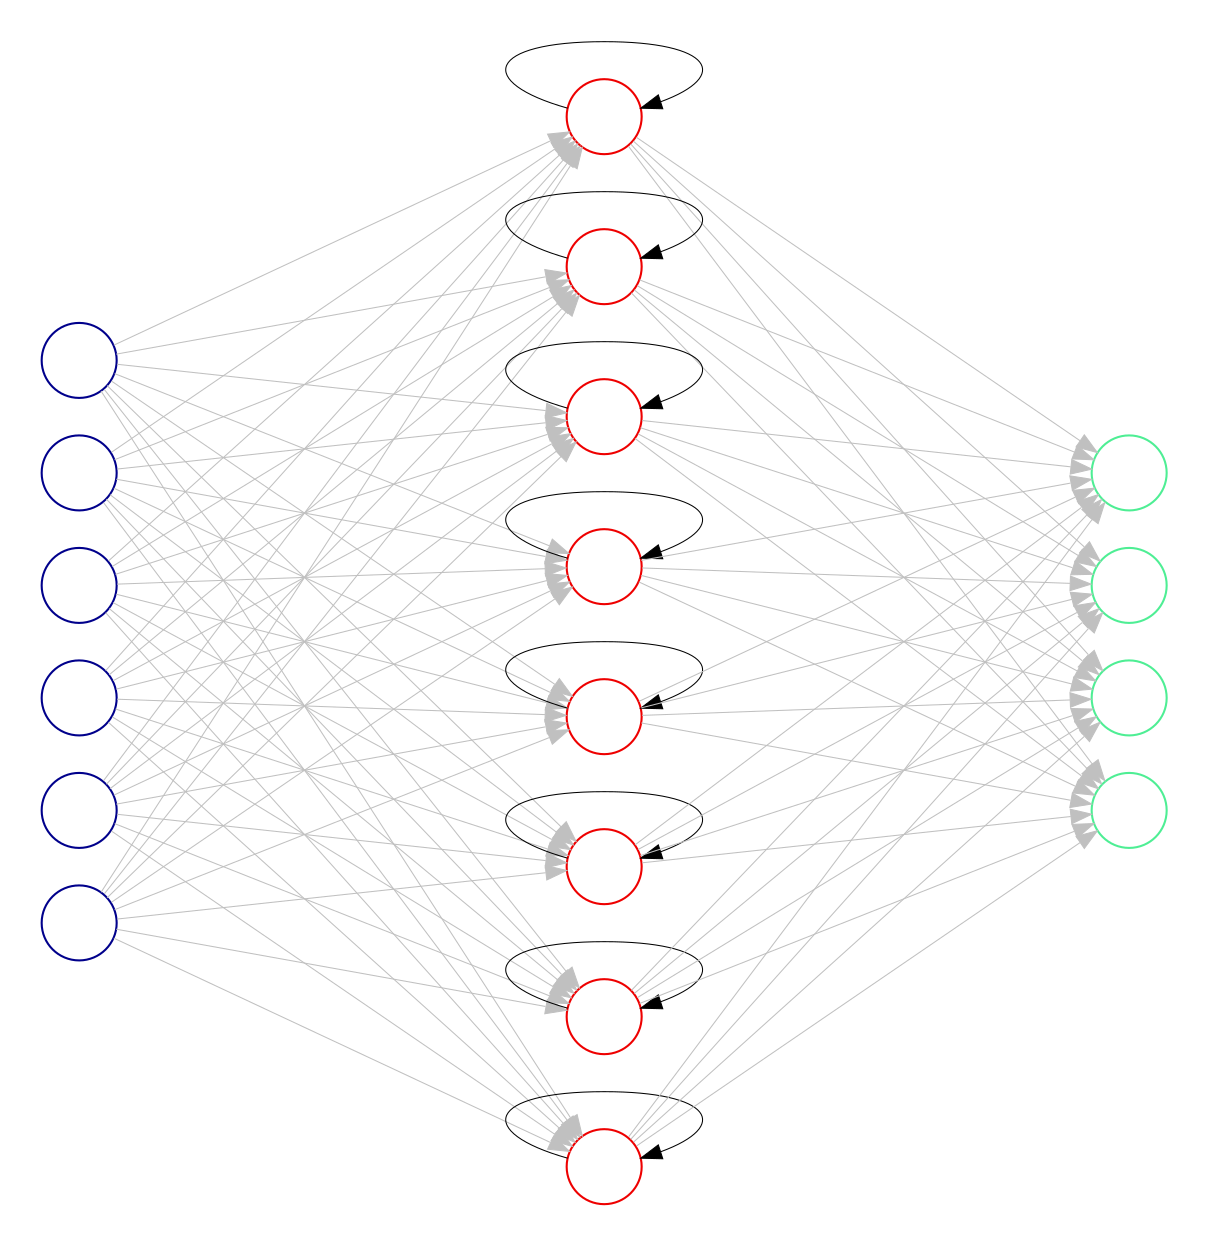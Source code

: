 digraph G {

        rankdir=LR
        ranksep="3.0"
	splines=line
        
        node [fixedsize=true, label=""];
        edge [penwidth="0.5", color="grey"];

        subgraph cluster_0 {
		color=white;
		node [style=solid,color=blue4, shape=circle];
		x1 x2 x3 x4 x5 x6;
		// label = "layer 1 (Input layer)";
	}

	subgraph cluster_1 {
		color=white;
		node [style=solid,color=red2, shape=circle];
		a1 a2 a3 a4 a5 a6 a7 a8;
		// label = "layer 2 (hidden layer)";
	}

//subgraph cluster_2 {
//	color=white;
//	node [style=solid,color=red2, shape=circle];
//	b1 b2 b3 b4 b5 b6 b7 b8;
//	// label = "layer 2 (hidden layer)";
//}
//
//subgraph cluster_3 {
//	color=white;
//	node [style=solid,color=red2, shape=circle];
//	c1 c2 c3 c4 c5 c6 c7 c8;
//	// label = "layer 2 (hidden layer)";
//}
	subgraph cluster_6 {
		color=white;
		node [style=solid,color=seagreen2, shape=circle];
		O1, O2, O3, O4;
		// label="layer 3 (output layer)";
	}

        x1 -> a1;
        x1 -> a2;
        x1 -> a3;
        x1 -> a4;
        x1 -> a5;
        x1 -> a6;
        x1 -> a7;
        x1 -> a8;

        x2 -> a1;
        x2 -> a2;
        x2 -> a3;
        x2 -> a4;
        x2 -> a5;
        x2 -> a6;
        x2 -> a7;
        x2 -> a8;

        x3 -> a1;
        x3 -> a2;
        x3 -> a3;
        x3 -> a4;
        x3 -> a5;
        x3 -> a6;
        x3 -> a7;
        x3 -> a8;

        x4 -> a1;
        x4 -> a2;
        x4 -> a3;
        x4 -> a4;
        x4 -> a5;
        x4 -> a6;
        x4 -> a7;
        x4 -> a8;

        x5 -> a1;
        x5 -> a2;
        x5 -> a3;
        x5 -> a4;
        x5 -> a5;
        x5 -> a6;
        x5 -> a7;
        x5 -> a8;

        x6 -> a1;
        x6 -> a2;
        x6 -> a3;
        x6 -> a4;
        x6 -> a5;
        x6 -> a6;
        x6 -> a7;
        x6 -> a8;

        a1 -> a1 [color="black"];
        a2 -> a2 [color="black"];
        a3 -> a3 [color="black"];
        a4 -> a4 [color="black"];
        a5 -> a5 [color="black"];
        a6 -> a6 [color="black"];
        a7 -> a7 [color="black"];
        a8 -> a8 [color="black"];

 //      a1 -> b1;
 //      a1 -> b2;
 //      a1 -> b3;
 //      a1 -> b4;
 //      a1 -> b5;
 //      a1 -> b6;
 //      a1 -> b7;
 //      a1 -> b8;

 //      a2 -> b1;
 //      a2 -> b2;
 //      a2 -> b3;
 //      a2 -> b4;
 //      a2 -> b5;
 //      a2 -> b6;
 //      a2 -> b7;
 //      a2 -> b8;

 //      a3 -> b1;
 //      a3 -> b2;
 //      a3 -> b3;
 //      a3 -> b4;
 //      a3 -> b5;
 //      a3 -> b6;
 //      a3 -> b7;
 //      a3 -> b8;

 //      a4 -> b1;
 //      a4 -> b2;
 //      a4 -> b3;
 //      a4 -> b4;
 //      a4 -> b5;
 //      a4 -> b6;
 //      a4 -> b7;
 //      a4 -> b8;

 //      a5 -> b1;
 //      a5 -> b2;
 //      a5 -> b3;
 //      a5 -> b4;
 //      a5 -> b5;
 //      a5 -> b6;
 //      a5 -> b7;
 //      a5 -> b8;

 //      a6 -> b1;
 //      a6 -> b2;
 //      a6 -> b3;
 //      a6 -> b4;
 //      a6 -> b5;
 //      a6 -> b6;
 //      a6 -> b7;
 //      a6 -> b8;
 //      
 //      a7 -> b1;
 //      a7 -> b2;
 //      a7 -> b3;
 //      a7 -> b4;
 //      a7 -> b5;
 //      a7 -> b6;
 //      a7 -> b7;
 //      a7 -> b8;

 //      a8 -> b1;
 //      a8 -> b2;
 //      a8 -> b3;
 //      a8 -> b4;
 //      a8 -> b5;
 //      a8 -> b6;
 //      a8 -> b7;
 //      a8 -> b8;

 //      b1 -> b1 [color="black"];
 //      b2 -> b2 [color="black"];
 //      b3 -> b3 [color="black"];
 //      b4 -> b4 [color="black"];
 //      b5 -> b5 [color="black"];
 //      b6 -> b6 [color="black"];
 //      b7 -> b7 [color="black"];
 //      b8 -> b8 [color="black"];

 //      b1 -> c1;
 //      b1 -> c2;
 //      b1 -> c3;
 //      b1 -> c4;
 //      b1 -> c5;
 //      b1 -> c6;
 //      b1 -> c7;
 //      b1 -> c8;

 //      b2 -> c1;
 //      b2 -> c2;
 //      b2 -> c3;
 //      b2 -> c4;
 //      b2 -> c5;
 //      b2 -> c6;
 //      b2 -> c7;
 //      b2 -> c8;
 //      
 //      b3 -> c1;
 //      b3 -> c2;
 //      b3 -> c3;
 //      b3 -> c4;
 //      b3 -> c5;
 //      b3 -> c6;
 //      b3 -> c7;
 //      b3 -> c8;

 //      b4 -> c1;
 //      b4 -> c2;
 //      b4 -> c3;
 //      b4 -> c4;
 //      b4 -> c5;
 //      b4 -> c6;
 //      b4 -> c7;
 //      b4 -> c8;

 //      b5 -> c1;
 //      b5 -> c2;
 //      b5 -> c3;
 //      b5 -> c4;
 //      b5 -> c5;
 //      b5 -> c6;
 //      b5 -> c7;
 //      b5 -> c8;

 //      b6 -> c1;
 //      b6 -> c2;
 //      b6 -> c3;
 //      b6 -> c4;
 //      b6 -> c5;
 //      b6 -> c6;
 //      b6 -> c7;
 //      b6 -> c8;

 //      b7 -> c1;
 //      b7 -> c2;
 //      b7 -> c3;
 //      b7 -> c4;
 //      b7 -> c5;
 //      b7 -> c6;
 //      b7 -> c7;
 //      b7 -> c8;

 //      b8 -> c1;
 //      b8 -> c2;
 //      b8 -> c3;
 //      b8 -> c4;
 //      b8 -> c5;
 //      b8 -> c6;
 //      b8 -> c7;
 //      b8 -> c8;

 //      c1 -> c1 [color="black"];
 //      c2 -> c2 [color="black"];
 //      c3 -> c3 [color="black"];
 //      c4 -> c4 [color="black"];
 //      c5 -> c5 [color="black"];
 //      c6 -> c6 [color="black"];
 //      c7 -> c7 [color="black"];
 //      c8 -> c8 [color="black"];

        a1 -> O1;
        a1 -> O2;
        a1 -> O3;
        a1 -> O4;

        a2 -> O1;
        a2 -> O2;
        a2 -> O3;
        a2 -> O4;

        a3 -> O1;
        a3 -> O2;
        a3 -> O3;
        a3 -> O4;

        a4 -> O1;
        a4 -> O2;
        a4 -> O3;
        a4 -> O4;

        a5 -> O1;
        a5 -> O2;
        a5 -> O3;
        a5 -> O4;

        a6 -> O1;
        a6 -> O2;
        a6 -> O3;
        a6 -> O4;

        a7 -> O1;
        a7 -> O2;
        a7 -> O3;
        a7 -> O4;

        a8 -> O1;
        a8 -> O2;
        a8 -> O3;
        a8 -> O4;
}

